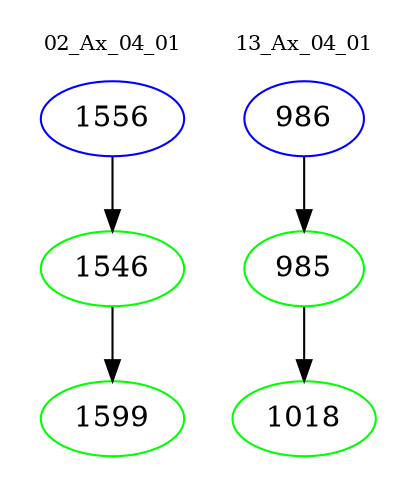 digraph{
subgraph cluster_0 {
color = white
label = "02_Ax_04_01";
fontsize=10;
T0_1556 [label="1556", color="blue"]
T0_1556 -> T0_1546 [color="black"]
T0_1546 [label="1546", color="green"]
T0_1546 -> T0_1599 [color="black"]
T0_1599 [label="1599", color="green"]
}
subgraph cluster_1 {
color = white
label = "13_Ax_04_01";
fontsize=10;
T1_986 [label="986", color="blue"]
T1_986 -> T1_985 [color="black"]
T1_985 [label="985", color="green"]
T1_985 -> T1_1018 [color="black"]
T1_1018 [label="1018", color="green"]
}
}
